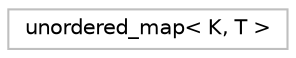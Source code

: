 digraph "Graphical Class Hierarchy"
{
 // LATEX_PDF_SIZE
  edge [fontname="Helvetica",fontsize="10",labelfontname="Helvetica",labelfontsize="10"];
  node [fontname="Helvetica",fontsize="10",shape=record];
  rankdir="LR";
  Node0 [label="unordered_map\< K, T \>",height=0.2,width=0.4,color="grey75", fillcolor="white", style="filled",tooltip="STL class."];
}
